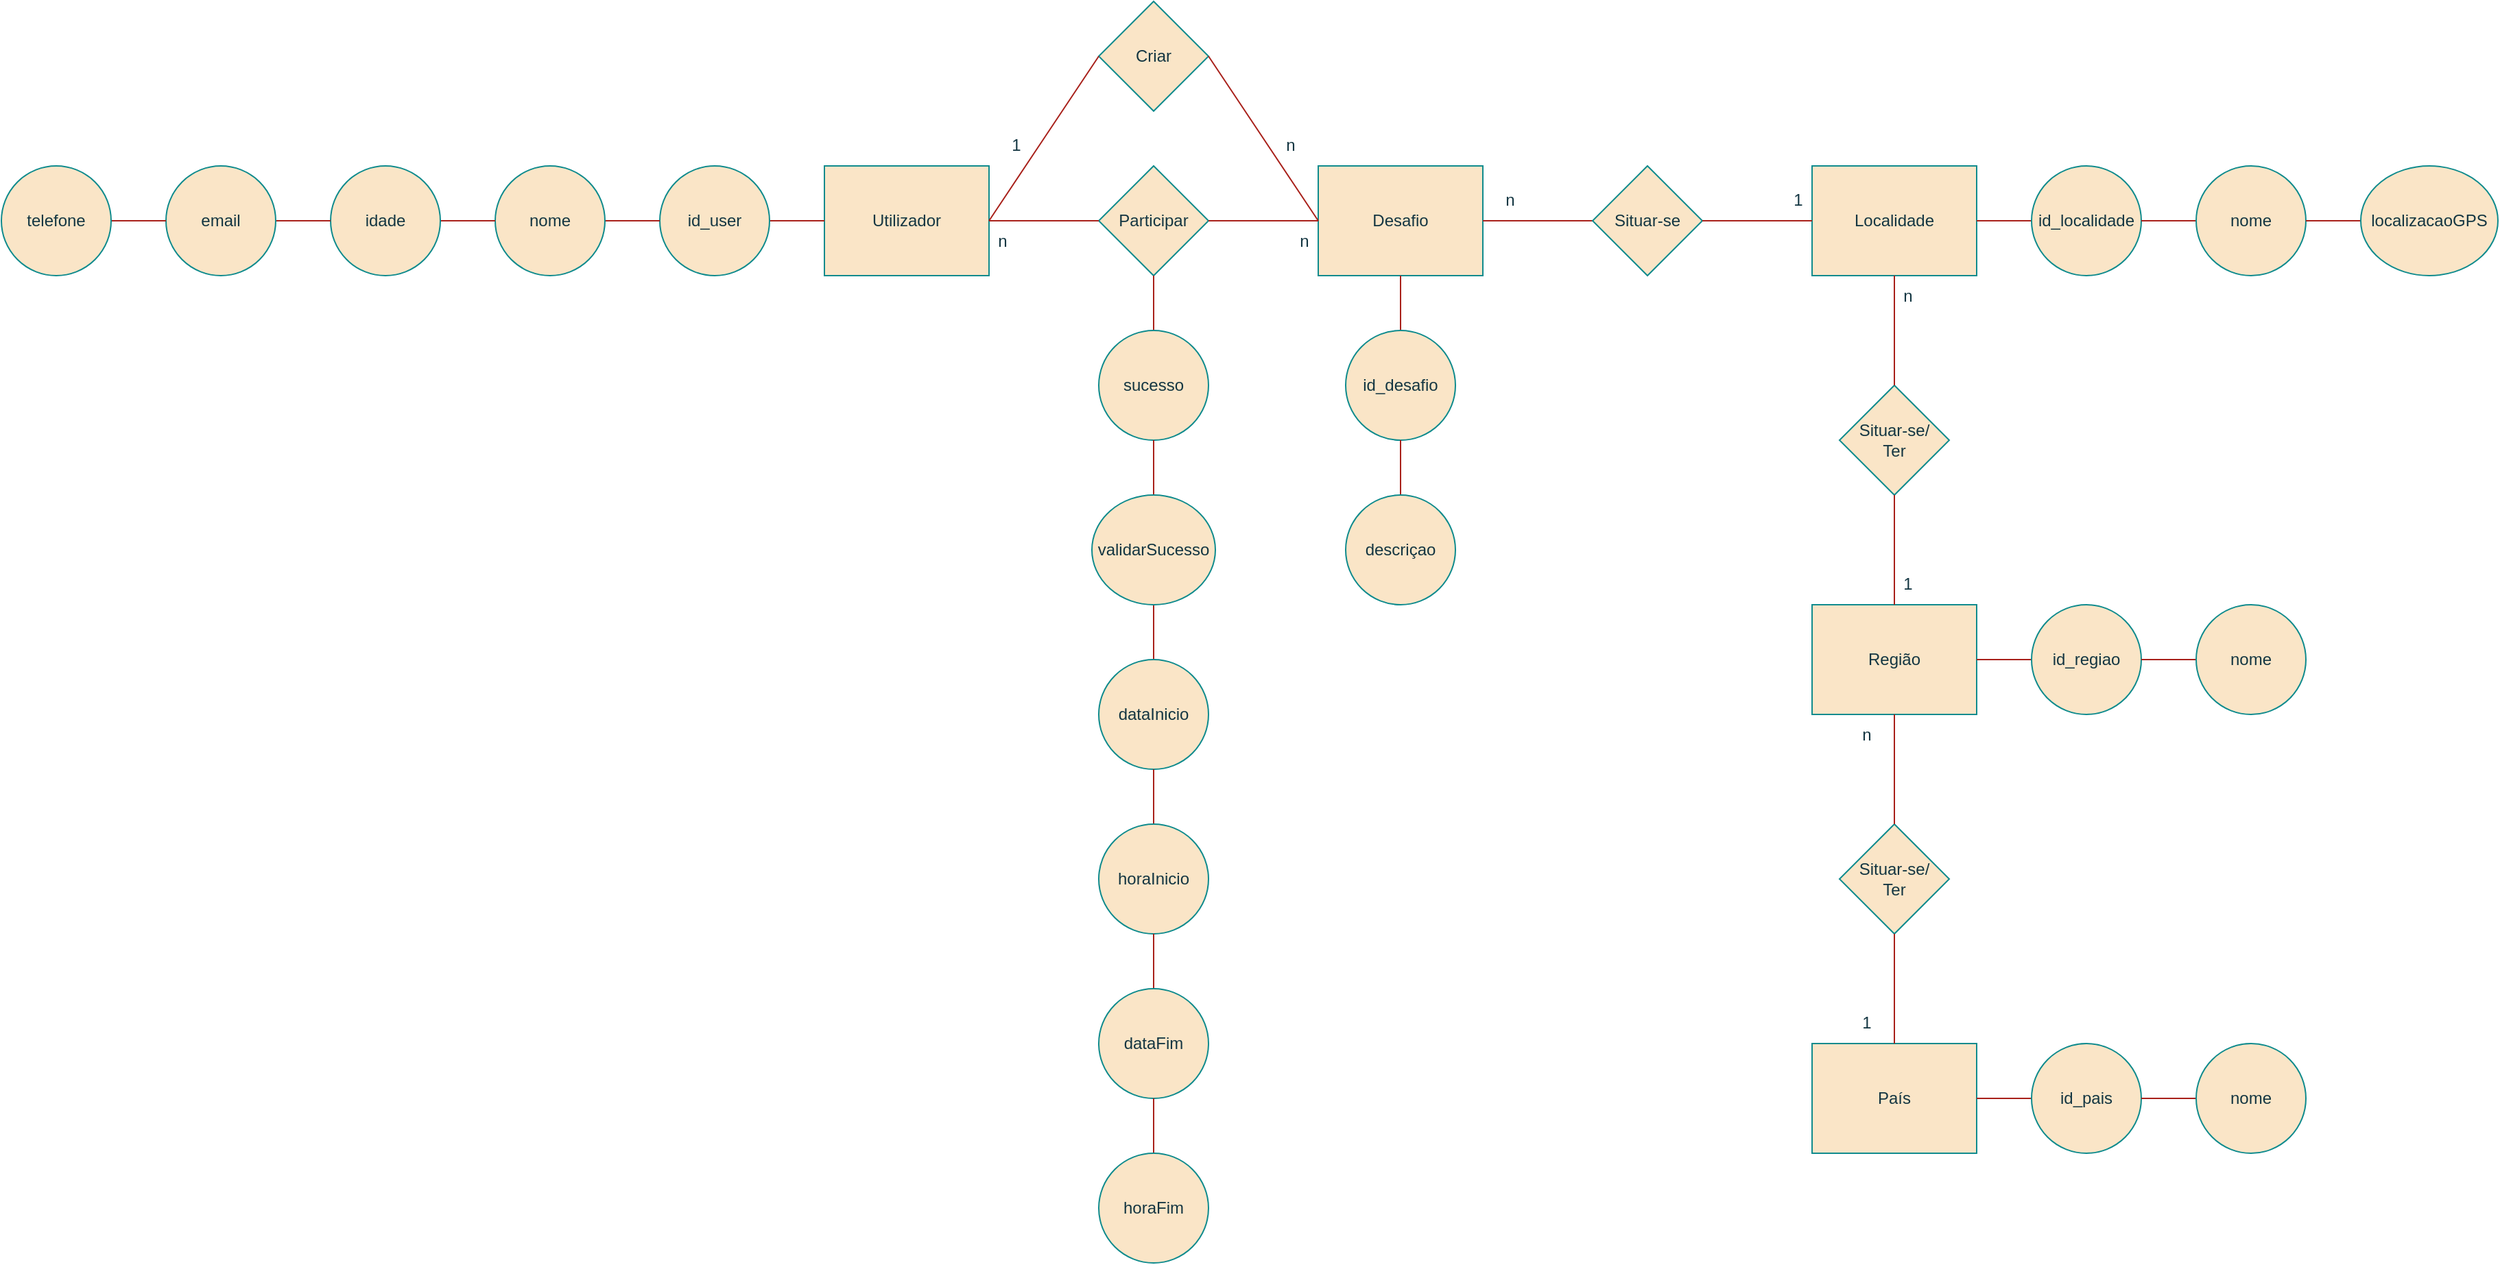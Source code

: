 <mxfile version="22.1.5" type="device">
  <diagram name="Page-1" id="tajsgTH4dyHng_gMF2nl">
    <mxGraphModel dx="1246" dy="694" grid="1" gridSize="10" guides="1" tooltips="1" connect="1" arrows="1" fold="1" page="1" pageScale="1" pageWidth="3300" pageHeight="4681" math="0" shadow="0">
      <root>
        <mxCell id="0" />
        <mxCell id="1" parent="0" />
        <mxCell id="2riaoFkCgRDuT4ozKjDX-1" value="Utilizador" style="rounded=0;whiteSpace=wrap;html=1;fillColor=#FAE5C7;strokeColor=#0F8B8D;labelBackgroundColor=none;fontColor=#143642;" parent="1" vertex="1">
          <mxGeometry x="640" y="1280" width="120" height="80" as="geometry" />
        </mxCell>
        <mxCell id="2riaoFkCgRDuT4ozKjDX-2" value="" style="endArrow=none;html=1;rounded=0;entryX=0;entryY=0.5;entryDx=0;entryDy=0;exitX=1;exitY=0.5;exitDx=0;exitDy=0;labelBackgroundColor=none;strokeColor=#A8201A;fontColor=default;" parent="1" source="2riaoFkCgRDuT4ozKjDX-9" target="2riaoFkCgRDuT4ozKjDX-1" edge="1">
          <mxGeometry width="50" height="50" relative="1" as="geometry">
            <mxPoint x="560" y="1360" as="sourcePoint" />
            <mxPoint x="620" y="1340" as="targetPoint" />
          </mxGeometry>
        </mxCell>
        <mxCell id="2riaoFkCgRDuT4ozKjDX-3" value="Participar" style="rhombus;whiteSpace=wrap;html=1;labelBackgroundColor=none;fillColor=#FAE5C7;strokeColor=#0F8B8D;fontColor=#143642;" parent="1" vertex="1">
          <mxGeometry x="840" y="1280" width="80" height="80" as="geometry" />
        </mxCell>
        <mxCell id="2riaoFkCgRDuT4ozKjDX-4" value="n" style="text;html=1;strokeColor=none;fillColor=none;align=center;verticalAlign=middle;whiteSpace=wrap;rounded=0;labelBackgroundColor=none;fontColor=#143642;" parent="1" vertex="1">
          <mxGeometry x="1110" y="1290" width="60" height="30" as="geometry" />
        </mxCell>
        <mxCell id="2riaoFkCgRDuT4ozKjDX-5" value="Desafio" style="rounded=0;whiteSpace=wrap;html=1;labelBackgroundColor=none;fillColor=#FAE5C7;strokeColor=#0F8B8D;fontColor=#143642;" parent="1" vertex="1">
          <mxGeometry x="1000" y="1280" width="120" height="80" as="geometry" />
        </mxCell>
        <mxCell id="2riaoFkCgRDuT4ozKjDX-6" value="Região" style="rounded=0;whiteSpace=wrap;html=1;labelBackgroundColor=none;fillColor=#FAE5C7;strokeColor=#0F8B8D;fontColor=#143642;" parent="1" vertex="1">
          <mxGeometry x="1360" y="1600" width="120" height="80" as="geometry" />
        </mxCell>
        <mxCell id="2riaoFkCgRDuT4ozKjDX-7" value="País" style="rounded=0;whiteSpace=wrap;html=1;labelBackgroundColor=none;fillColor=#FAE5C7;strokeColor=#0F8B8D;fontColor=#143642;" parent="1" vertex="1">
          <mxGeometry x="1360" y="1920" width="120" height="80" as="geometry" />
        </mxCell>
        <mxCell id="2riaoFkCgRDuT4ozKjDX-8" value="Localidade" style="rounded=0;whiteSpace=wrap;html=1;labelBackgroundColor=none;fillColor=#FAE5C7;strokeColor=#0F8B8D;fontColor=#143642;" parent="1" vertex="1">
          <mxGeometry x="1360" y="1280" width="120" height="80" as="geometry" />
        </mxCell>
        <mxCell id="2riaoFkCgRDuT4ozKjDX-9" value="id_user" style="ellipse;whiteSpace=wrap;html=1;labelBackgroundColor=none;fillColor=#FAE5C7;strokeColor=#0F8B8D;fontColor=#143642;" parent="1" vertex="1">
          <mxGeometry x="520" y="1280" width="80" height="80" as="geometry" />
        </mxCell>
        <mxCell id="2riaoFkCgRDuT4ozKjDX-10" value="" style="endArrow=none;html=1;rounded=0;entryX=0;entryY=0.5;entryDx=0;entryDy=0;exitX=1;exitY=0.5;exitDx=0;exitDy=0;labelBackgroundColor=none;strokeColor=#A8201A;fontColor=default;" parent="1" source="2riaoFkCgRDuT4ozKjDX-11" target="2riaoFkCgRDuT4ozKjDX-9" edge="1">
          <mxGeometry width="50" height="50" relative="1" as="geometry">
            <mxPoint x="440" y="1360" as="sourcePoint" />
            <mxPoint x="520" y="1320" as="targetPoint" />
          </mxGeometry>
        </mxCell>
        <mxCell id="2riaoFkCgRDuT4ozKjDX-11" value="nome" style="ellipse;whiteSpace=wrap;html=1;labelBackgroundColor=none;fillColor=#FAE5C7;strokeColor=#0F8B8D;fontColor=#143642;" parent="1" vertex="1">
          <mxGeometry x="400" y="1280" width="80" height="80" as="geometry" />
        </mxCell>
        <mxCell id="2riaoFkCgRDuT4ozKjDX-12" value="" style="endArrow=none;html=1;rounded=0;entryX=0;entryY=0.5;entryDx=0;entryDy=0;exitX=1;exitY=0.5;exitDx=0;exitDy=0;labelBackgroundColor=none;strokeColor=#A8201A;fontColor=default;" parent="1" source="2riaoFkCgRDuT4ozKjDX-13" target="2riaoFkCgRDuT4ozKjDX-11" edge="1">
          <mxGeometry width="50" height="50" relative="1" as="geometry">
            <mxPoint x="320" y="1360" as="sourcePoint" />
            <mxPoint x="400" y="1320" as="targetPoint" />
          </mxGeometry>
        </mxCell>
        <mxCell id="2riaoFkCgRDuT4ozKjDX-13" value="idade" style="ellipse;whiteSpace=wrap;html=1;labelBackgroundColor=none;fillColor=#FAE5C7;strokeColor=#0F8B8D;fontColor=#143642;" parent="1" vertex="1">
          <mxGeometry x="280" y="1280" width="80" height="80" as="geometry" />
        </mxCell>
        <mxCell id="2riaoFkCgRDuT4ozKjDX-14" value="" style="endArrow=none;html=1;rounded=0;exitX=1;exitY=0.5;exitDx=0;exitDy=0;entryX=0;entryY=0.5;entryDx=0;entryDy=0;labelBackgroundColor=none;strokeColor=#A8201A;fontColor=default;" parent="1" source="2riaoFkCgRDuT4ozKjDX-15" target="2riaoFkCgRDuT4ozKjDX-13" edge="1">
          <mxGeometry width="50" height="50" relative="1" as="geometry">
            <mxPoint x="200" y="1360" as="sourcePoint" />
            <mxPoint x="270" y="1350" as="targetPoint" />
          </mxGeometry>
        </mxCell>
        <mxCell id="2riaoFkCgRDuT4ozKjDX-15" value="email" style="ellipse;whiteSpace=wrap;html=1;labelBackgroundColor=none;fillColor=#FAE5C7;strokeColor=#0F8B8D;fontColor=#143642;" parent="1" vertex="1">
          <mxGeometry x="160" y="1280" width="80" height="80" as="geometry" />
        </mxCell>
        <mxCell id="2riaoFkCgRDuT4ozKjDX-16" value="" style="endArrow=none;html=1;rounded=0;exitX=1;exitY=0.5;exitDx=0;exitDy=0;entryX=0;entryY=0.5;entryDx=0;entryDy=0;labelBackgroundColor=none;strokeColor=#A8201A;fontColor=default;" parent="1" source="2riaoFkCgRDuT4ozKjDX-17" target="2riaoFkCgRDuT4ozKjDX-15" edge="1">
          <mxGeometry width="50" height="50" relative="1" as="geometry">
            <mxPoint x="80" y="1360" as="sourcePoint" />
            <mxPoint x="150" y="1340" as="targetPoint" />
          </mxGeometry>
        </mxCell>
        <mxCell id="2riaoFkCgRDuT4ozKjDX-17" value="telefone" style="ellipse;whiteSpace=wrap;html=1;labelBackgroundColor=none;fillColor=#FAE5C7;strokeColor=#0F8B8D;fontColor=#143642;" parent="1" vertex="1">
          <mxGeometry x="40" y="1280" width="80" height="80" as="geometry" />
        </mxCell>
        <mxCell id="2riaoFkCgRDuT4ozKjDX-18" value="" style="endArrow=none;html=1;rounded=0;entryX=0;entryY=0.5;entryDx=0;entryDy=0;exitX=1;exitY=0.5;exitDx=0;exitDy=0;labelBackgroundColor=none;strokeColor=#A8201A;fontColor=default;" parent="1" source="2riaoFkCgRDuT4ozKjDX-5" target="2riaoFkCgRDuT4ozKjDX-19" edge="1">
          <mxGeometry width="50" height="50" relative="1" as="geometry">
            <mxPoint x="1170" y="1320" as="sourcePoint" />
            <mxPoint x="1070" y="1420" as="targetPoint" />
          </mxGeometry>
        </mxCell>
        <mxCell id="2riaoFkCgRDuT4ozKjDX-19" value="Situar-se" style="rhombus;whiteSpace=wrap;html=1;labelBackgroundColor=none;fillColor=#FAE5C7;strokeColor=#0F8B8D;fontColor=#143642;" parent="1" vertex="1">
          <mxGeometry x="1200" y="1280" width="80" height="80" as="geometry" />
        </mxCell>
        <mxCell id="2riaoFkCgRDuT4ozKjDX-20" value="" style="endArrow=none;html=1;rounded=0;entryX=0;entryY=0.5;entryDx=0;entryDy=0;exitX=1;exitY=0.5;exitDx=0;exitDy=0;labelBackgroundColor=none;strokeColor=#A8201A;fontColor=default;" parent="1" source="2riaoFkCgRDuT4ozKjDX-19" target="2riaoFkCgRDuT4ozKjDX-8" edge="1">
          <mxGeometry width="50" height="50" relative="1" as="geometry">
            <mxPoint x="1150" y="1330" as="sourcePoint" />
            <mxPoint x="1230" y="1330" as="targetPoint" />
          </mxGeometry>
        </mxCell>
        <mxCell id="2riaoFkCgRDuT4ozKjDX-22" value="Situar-se/&lt;br&gt;Ter" style="rhombus;whiteSpace=wrap;html=1;labelBackgroundColor=none;fillColor=#FAE5C7;strokeColor=#0F8B8D;fontColor=#143642;" parent="1" vertex="1">
          <mxGeometry x="1380" y="1440" width="80" height="80" as="geometry" />
        </mxCell>
        <mxCell id="2riaoFkCgRDuT4ozKjDX-26" value="" style="endArrow=none;html=1;rounded=0;entryX=0.5;entryY=0;entryDx=0;entryDy=0;exitX=0.5;exitY=1;exitDx=0;exitDy=0;labelBackgroundColor=none;strokeColor=#A8201A;fontColor=default;" parent="1" source="2riaoFkCgRDuT4ozKjDX-8" target="2riaoFkCgRDuT4ozKjDX-22" edge="1">
          <mxGeometry width="50" height="50" relative="1" as="geometry">
            <mxPoint x="1210" y="1480" as="sourcePoint" />
            <mxPoint x="1310" y="1560" as="targetPoint" />
          </mxGeometry>
        </mxCell>
        <mxCell id="2riaoFkCgRDuT4ozKjDX-27" value="" style="endArrow=none;html=1;rounded=0;entryX=0.5;entryY=0;entryDx=0;entryDy=0;exitX=0.5;exitY=1;exitDx=0;exitDy=0;labelBackgroundColor=none;strokeColor=#A8201A;fontColor=default;" parent="1" source="2riaoFkCgRDuT4ozKjDX-22" target="2riaoFkCgRDuT4ozKjDX-6" edge="1">
          <mxGeometry width="50" height="50" relative="1" as="geometry">
            <mxPoint x="1200" y="1680" as="sourcePoint" />
            <mxPoint x="1300" y="1700" as="targetPoint" />
          </mxGeometry>
        </mxCell>
        <mxCell id="2riaoFkCgRDuT4ozKjDX-29" value="1" style="text;html=1;strokeColor=none;fillColor=none;align=center;verticalAlign=middle;whiteSpace=wrap;rounded=0;labelBackgroundColor=none;fontColor=#143642;" parent="1" vertex="1">
          <mxGeometry x="1320" y="1290" width="60" height="30" as="geometry" />
        </mxCell>
        <mxCell id="2riaoFkCgRDuT4ozKjDX-31" value="n" style="text;html=1;strokeColor=none;fillColor=none;align=center;verticalAlign=middle;whiteSpace=wrap;rounded=0;labelBackgroundColor=none;fontColor=#143642;" parent="1" vertex="1">
          <mxGeometry x="1400" y="1360" width="60" height="30" as="geometry" />
        </mxCell>
        <mxCell id="2riaoFkCgRDuT4ozKjDX-35" value="1" style="text;html=1;strokeColor=none;fillColor=none;align=center;verticalAlign=middle;whiteSpace=wrap;rounded=0;labelBackgroundColor=none;fontColor=#143642;" parent="1" vertex="1">
          <mxGeometry x="1400" y="1570" width="60" height="30" as="geometry" />
        </mxCell>
        <mxCell id="2riaoFkCgRDuT4ozKjDX-36" value="" style="endArrow=none;html=1;rounded=0;entryX=0;entryY=0.5;entryDx=0;entryDy=0;exitX=1;exitY=0.5;exitDx=0;exitDy=0;labelBackgroundColor=none;strokeColor=#A8201A;fontColor=default;" parent="1" source="2riaoFkCgRDuT4ozKjDX-1" target="2riaoFkCgRDuT4ozKjDX-3" edge="1">
          <mxGeometry width="50" height="50" relative="1" as="geometry">
            <mxPoint x="610" y="1330" as="sourcePoint" />
            <mxPoint x="650" y="1330" as="targetPoint" />
          </mxGeometry>
        </mxCell>
        <mxCell id="2riaoFkCgRDuT4ozKjDX-37" value="" style="endArrow=none;html=1;rounded=0;entryX=0;entryY=0.5;entryDx=0;entryDy=0;exitX=1;exitY=0.5;exitDx=0;exitDy=0;labelBackgroundColor=none;strokeColor=#A8201A;fontColor=default;" parent="1" source="2riaoFkCgRDuT4ozKjDX-3" target="2riaoFkCgRDuT4ozKjDX-5" edge="1">
          <mxGeometry width="50" height="50" relative="1" as="geometry">
            <mxPoint x="770" y="1330" as="sourcePoint" />
            <mxPoint x="850" y="1330" as="targetPoint" />
          </mxGeometry>
        </mxCell>
        <mxCell id="2riaoFkCgRDuT4ozKjDX-38" value="n" style="text;html=1;strokeColor=none;fillColor=none;align=center;verticalAlign=middle;whiteSpace=wrap;rounded=0;labelBackgroundColor=none;fontColor=#143642;" parent="1" vertex="1">
          <mxGeometry x="740" y="1320" width="60" height="30" as="geometry" />
        </mxCell>
        <mxCell id="2riaoFkCgRDuT4ozKjDX-39" value="n" style="text;html=1;strokeColor=none;fillColor=none;align=center;verticalAlign=middle;whiteSpace=wrap;rounded=0;labelBackgroundColor=none;fontColor=#143642;" parent="1" vertex="1">
          <mxGeometry x="960" y="1320" width="60" height="30" as="geometry" />
        </mxCell>
        <mxCell id="2riaoFkCgRDuT4ozKjDX-41" value="Criar" style="rhombus;whiteSpace=wrap;html=1;labelBackgroundColor=none;fillColor=#FAE5C7;strokeColor=#0F8B8D;fontColor=#143642;" parent="1" vertex="1">
          <mxGeometry x="840" y="1160" width="80" height="80" as="geometry" />
        </mxCell>
        <mxCell id="2riaoFkCgRDuT4ozKjDX-42" value="" style="endArrow=none;html=1;rounded=0;entryX=0;entryY=0.5;entryDx=0;entryDy=0;exitX=1;exitY=0.5;exitDx=0;exitDy=0;labelBackgroundColor=none;strokeColor=#A8201A;fontColor=default;" parent="1" source="2riaoFkCgRDuT4ozKjDX-1" target="2riaoFkCgRDuT4ozKjDX-41" edge="1">
          <mxGeometry width="50" height="50" relative="1" as="geometry">
            <mxPoint x="770" y="1330" as="sourcePoint" />
            <mxPoint x="850" y="1330" as="targetPoint" />
          </mxGeometry>
        </mxCell>
        <mxCell id="2riaoFkCgRDuT4ozKjDX-43" value="" style="endArrow=none;html=1;rounded=0;entryX=1;entryY=0.5;entryDx=0;entryDy=0;exitX=0;exitY=0.5;exitDx=0;exitDy=0;labelBackgroundColor=none;strokeColor=#A8201A;fontColor=default;" parent="1" source="2riaoFkCgRDuT4ozKjDX-5" target="2riaoFkCgRDuT4ozKjDX-41" edge="1">
          <mxGeometry width="50" height="50" relative="1" as="geometry">
            <mxPoint x="770" y="1330" as="sourcePoint" />
            <mxPoint x="850" y="1210" as="targetPoint" />
          </mxGeometry>
        </mxCell>
        <mxCell id="2riaoFkCgRDuT4ozKjDX-44" value="1" style="text;html=1;strokeColor=none;fillColor=none;align=center;verticalAlign=middle;whiteSpace=wrap;rounded=0;labelBackgroundColor=none;fontColor=#143642;" parent="1" vertex="1">
          <mxGeometry x="750" y="1250" width="60" height="30" as="geometry" />
        </mxCell>
        <mxCell id="2riaoFkCgRDuT4ozKjDX-45" value="n" style="text;html=1;strokeColor=none;fillColor=none;align=center;verticalAlign=middle;whiteSpace=wrap;rounded=0;labelBackgroundColor=none;fontColor=#143642;" parent="1" vertex="1">
          <mxGeometry x="950" y="1250" width="60" height="30" as="geometry" />
        </mxCell>
        <mxCell id="2riaoFkCgRDuT4ozKjDX-46" value="" style="endArrow=none;html=1;rounded=0;exitX=0.5;exitY=1;exitDx=0;exitDy=0;entryX=0.5;entryY=0;entryDx=0;entryDy=0;labelBackgroundColor=none;strokeColor=#A8201A;fontColor=default;" parent="1" source="2riaoFkCgRDuT4ozKjDX-5" target="2riaoFkCgRDuT4ozKjDX-60" edge="1">
          <mxGeometry width="50" height="50" relative="1" as="geometry">
            <mxPoint x="1020" y="1424.5" as="sourcePoint" />
            <mxPoint x="1060" y="1430" as="targetPoint" />
          </mxGeometry>
        </mxCell>
        <mxCell id="2riaoFkCgRDuT4ozKjDX-48" value="" style="endArrow=none;html=1;rounded=0;exitX=1;exitY=0.5;exitDx=0;exitDy=0;entryX=0;entryY=0.5;entryDx=0;entryDy=0;labelBackgroundColor=none;strokeColor=#A8201A;fontColor=default;" parent="1" source="2riaoFkCgRDuT4ozKjDX-8" target="2riaoFkCgRDuT4ozKjDX-49" edge="1">
          <mxGeometry width="50" height="50" relative="1" as="geometry">
            <mxPoint x="1530" y="1340" as="sourcePoint" />
            <mxPoint x="1530" y="1320" as="targetPoint" />
          </mxGeometry>
        </mxCell>
        <mxCell id="2riaoFkCgRDuT4ozKjDX-49" value="id_localidade" style="ellipse;whiteSpace=wrap;html=1;labelBackgroundColor=none;fillColor=#FAE5C7;strokeColor=#0F8B8D;fontColor=#143642;" parent="1" vertex="1">
          <mxGeometry x="1520" y="1280" width="80" height="80" as="geometry" />
        </mxCell>
        <mxCell id="2riaoFkCgRDuT4ozKjDX-50" value="" style="endArrow=none;html=1;rounded=0;exitX=1;exitY=0.5;exitDx=0;exitDy=0;entryX=0;entryY=0.5;entryDx=0;entryDy=0;labelBackgroundColor=none;strokeColor=#A8201A;fontColor=default;" parent="1" source="2riaoFkCgRDuT4ozKjDX-49" target="2riaoFkCgRDuT4ozKjDX-51" edge="1">
          <mxGeometry width="50" height="50" relative="1" as="geometry">
            <mxPoint x="1600" y="1320" as="sourcePoint" />
            <mxPoint x="1650" y="1320" as="targetPoint" />
          </mxGeometry>
        </mxCell>
        <mxCell id="2riaoFkCgRDuT4ozKjDX-51" value="nome" style="ellipse;whiteSpace=wrap;html=1;labelBackgroundColor=none;fillColor=#FAE5C7;strokeColor=#0F8B8D;fontColor=#143642;" parent="1" vertex="1">
          <mxGeometry x="1640" y="1280" width="80" height="80" as="geometry" />
        </mxCell>
        <mxCell id="2riaoFkCgRDuT4ozKjDX-52" value="" style="endArrow=none;html=1;rounded=0;exitX=1;exitY=0.5;exitDx=0;exitDy=0;entryX=0;entryY=0.5;entryDx=0;entryDy=0;labelBackgroundColor=none;strokeColor=#A8201A;fontColor=default;" parent="1" source="2riaoFkCgRDuT4ozKjDX-6" target="2riaoFkCgRDuT4ozKjDX-53" edge="1">
          <mxGeometry width="50" height="50" relative="1" as="geometry">
            <mxPoint x="1480" y="1640" as="sourcePoint" />
            <mxPoint x="1530" y="1640" as="targetPoint" />
          </mxGeometry>
        </mxCell>
        <mxCell id="2riaoFkCgRDuT4ozKjDX-53" value="id_regiao" style="ellipse;whiteSpace=wrap;html=1;labelBackgroundColor=none;fillColor=#FAE5C7;strokeColor=#0F8B8D;fontColor=#143642;" parent="1" vertex="1">
          <mxGeometry x="1520" y="1600" width="80" height="80" as="geometry" />
        </mxCell>
        <mxCell id="2riaoFkCgRDuT4ozKjDX-54" value="" style="endArrow=none;html=1;rounded=0;exitX=1;exitY=0.5;exitDx=0;exitDy=0;entryX=0;entryY=0.5;entryDx=0;entryDy=0;labelBackgroundColor=none;strokeColor=#A8201A;fontColor=default;" parent="1" source="2riaoFkCgRDuT4ozKjDX-53" target="2riaoFkCgRDuT4ozKjDX-55" edge="1">
          <mxGeometry width="50" height="50" relative="1" as="geometry">
            <mxPoint x="1600" y="1640" as="sourcePoint" />
            <mxPoint x="1650" y="1640" as="targetPoint" />
          </mxGeometry>
        </mxCell>
        <mxCell id="2riaoFkCgRDuT4ozKjDX-55" value="nome" style="ellipse;whiteSpace=wrap;html=1;labelBackgroundColor=none;fillColor=#FAE5C7;strokeColor=#0F8B8D;fontColor=#143642;" parent="1" vertex="1">
          <mxGeometry x="1640" y="1600" width="80" height="80" as="geometry" />
        </mxCell>
        <mxCell id="2riaoFkCgRDuT4ozKjDX-56" value="" style="endArrow=none;html=1;rounded=0;exitX=1;exitY=0.5;exitDx=0;exitDy=0;entryX=0;entryY=0.5;entryDx=0;entryDy=0;labelBackgroundColor=none;strokeColor=#A8201A;fontColor=default;" parent="1" target="2riaoFkCgRDuT4ozKjDX-57" edge="1">
          <mxGeometry width="50" height="50" relative="1" as="geometry">
            <mxPoint x="1480" y="1960" as="sourcePoint" />
            <mxPoint x="1530" y="1960" as="targetPoint" />
          </mxGeometry>
        </mxCell>
        <mxCell id="2riaoFkCgRDuT4ozKjDX-57" value="id_pais" style="ellipse;whiteSpace=wrap;html=1;labelBackgroundColor=none;fillColor=#FAE5C7;strokeColor=#0F8B8D;fontColor=#143642;" parent="1" vertex="1">
          <mxGeometry x="1520" y="1920" width="80" height="80" as="geometry" />
        </mxCell>
        <mxCell id="2riaoFkCgRDuT4ozKjDX-58" value="" style="endArrow=none;html=1;rounded=0;exitX=1;exitY=0.5;exitDx=0;exitDy=0;entryX=0;entryY=0.5;entryDx=0;entryDy=0;labelBackgroundColor=none;strokeColor=#A8201A;fontColor=default;" parent="1" source="2riaoFkCgRDuT4ozKjDX-57" target="2riaoFkCgRDuT4ozKjDX-59" edge="1">
          <mxGeometry width="50" height="50" relative="1" as="geometry">
            <mxPoint x="1600" y="1960" as="sourcePoint" />
            <mxPoint x="1650" y="1960" as="targetPoint" />
          </mxGeometry>
        </mxCell>
        <mxCell id="2riaoFkCgRDuT4ozKjDX-59" value="nome" style="ellipse;whiteSpace=wrap;html=1;labelBackgroundColor=none;fillColor=#FAE5C7;strokeColor=#0F8B8D;fontColor=#143642;" parent="1" vertex="1">
          <mxGeometry x="1640" y="1920" width="80" height="80" as="geometry" />
        </mxCell>
        <mxCell id="2riaoFkCgRDuT4ozKjDX-60" value="id_desafio" style="ellipse;whiteSpace=wrap;html=1;labelBackgroundColor=none;fillColor=#FAE5C7;strokeColor=#0F8B8D;fontColor=#143642;" parent="1" vertex="1">
          <mxGeometry x="1020" y="1400" width="80" height="80" as="geometry" />
        </mxCell>
        <mxCell id="2riaoFkCgRDuT4ozKjDX-61" value="" style="endArrow=none;html=1;rounded=0;exitX=0.5;exitY=1;exitDx=0;exitDy=0;entryX=0.5;entryY=0;entryDx=0;entryDy=0;labelBackgroundColor=none;strokeColor=#A8201A;fontColor=default;" parent="1" source="2riaoFkCgRDuT4ozKjDX-60" target="2riaoFkCgRDuT4ozKjDX-62" edge="1">
          <mxGeometry width="50" height="50" relative="1" as="geometry">
            <mxPoint x="1060" y="1480" as="sourcePoint" />
            <mxPoint x="1060" y="1550" as="targetPoint" />
          </mxGeometry>
        </mxCell>
        <mxCell id="2riaoFkCgRDuT4ozKjDX-62" value="descriçao" style="ellipse;whiteSpace=wrap;html=1;labelBackgroundColor=none;fillColor=#FAE5C7;strokeColor=#0F8B8D;fontColor=#143642;" parent="1" vertex="1">
          <mxGeometry x="1020" y="1520" width="80" height="80" as="geometry" />
        </mxCell>
        <mxCell id="2riaoFkCgRDuT4ozKjDX-63" value="" style="endArrow=none;html=1;rounded=0;exitX=0.5;exitY=1;exitDx=0;exitDy=0;entryX=0.5;entryY=0;entryDx=0;entryDy=0;labelBackgroundColor=none;strokeColor=#A8201A;fontColor=default;" parent="1" source="2riaoFkCgRDuT4ozKjDX-3" target="2riaoFkCgRDuT4ozKjDX-64" edge="1">
          <mxGeometry width="50" height="50" relative="1" as="geometry">
            <mxPoint x="880" y="1360" as="sourcePoint" />
            <mxPoint x="880" y="1430" as="targetPoint" />
          </mxGeometry>
        </mxCell>
        <mxCell id="2riaoFkCgRDuT4ozKjDX-64" value="sucesso" style="ellipse;whiteSpace=wrap;html=1;labelBackgroundColor=none;fillColor=#FAE5C7;strokeColor=#0F8B8D;fontColor=#143642;" parent="1" vertex="1">
          <mxGeometry x="840" y="1400" width="80" height="80" as="geometry" />
        </mxCell>
        <mxCell id="2riaoFkCgRDuT4ozKjDX-65" value="" style="endArrow=none;html=1;rounded=0;entryX=0.5;entryY=0;entryDx=0;entryDy=0;exitX=0.5;exitY=1;exitDx=0;exitDy=0;labelBackgroundColor=none;strokeColor=#A8201A;fontColor=default;" parent="1" source="2riaoFkCgRDuT4ozKjDX-76" target="2riaoFkCgRDuT4ozKjDX-66" edge="1">
          <mxGeometry width="50" height="50" relative="1" as="geometry">
            <mxPoint x="830" y="1780" as="sourcePoint" />
            <mxPoint x="880" y="1830" as="targetPoint" />
          </mxGeometry>
        </mxCell>
        <mxCell id="2riaoFkCgRDuT4ozKjDX-66" value="dataInicio" style="ellipse;whiteSpace=wrap;html=1;labelBackgroundColor=none;fillColor=#FAE5C7;strokeColor=#0F8B8D;fontColor=#143642;" parent="1" vertex="1">
          <mxGeometry x="840" y="1640" width="80" height="80" as="geometry" />
        </mxCell>
        <mxCell id="2riaoFkCgRDuT4ozKjDX-67" value="" style="endArrow=none;html=1;rounded=0;exitX=0.5;exitY=1;exitDx=0;exitDy=0;entryX=0.5;entryY=0;entryDx=0;entryDy=0;labelBackgroundColor=none;strokeColor=#A8201A;fontColor=default;" parent="1" source="2riaoFkCgRDuT4ozKjDX-66" target="2riaoFkCgRDuT4ozKjDX-68" edge="1">
          <mxGeometry width="50" height="50" relative="1" as="geometry">
            <mxPoint x="880" y="1720" as="sourcePoint" />
            <mxPoint x="880" y="1790" as="targetPoint" />
          </mxGeometry>
        </mxCell>
        <mxCell id="2riaoFkCgRDuT4ozKjDX-68" value="horaInicio" style="ellipse;whiteSpace=wrap;html=1;labelBackgroundColor=none;fillColor=#FAE5C7;strokeColor=#0F8B8D;fontColor=#143642;" parent="1" vertex="1">
          <mxGeometry x="840" y="1760" width="80" height="80" as="geometry" />
        </mxCell>
        <mxCell id="2riaoFkCgRDuT4ozKjDX-69" value="" style="endArrow=none;html=1;rounded=0;exitX=0.5;exitY=1;exitDx=0;exitDy=0;entryX=0.5;entryY=0;entryDx=0;entryDy=0;labelBackgroundColor=none;strokeColor=#A8201A;fontColor=default;" parent="1" target="2riaoFkCgRDuT4ozKjDX-70" edge="1">
          <mxGeometry width="50" height="50" relative="1" as="geometry">
            <mxPoint x="880" y="1840" as="sourcePoint" />
            <mxPoint x="880" y="1910" as="targetPoint" />
          </mxGeometry>
        </mxCell>
        <mxCell id="2riaoFkCgRDuT4ozKjDX-70" value="dataFim" style="ellipse;whiteSpace=wrap;html=1;labelBackgroundColor=none;fillColor=#FAE5C7;strokeColor=#0F8B8D;fontColor=#143642;" parent="1" vertex="1">
          <mxGeometry x="840" y="1880" width="80" height="80" as="geometry" />
        </mxCell>
        <mxCell id="2riaoFkCgRDuT4ozKjDX-71" value="" style="endArrow=none;html=1;rounded=0;exitX=0.5;exitY=1;exitDx=0;exitDy=0;entryX=0.5;entryY=0;entryDx=0;entryDy=0;labelBackgroundColor=none;strokeColor=#A8201A;fontColor=default;" parent="1" source="2riaoFkCgRDuT4ozKjDX-70" target="2riaoFkCgRDuT4ozKjDX-72" edge="1">
          <mxGeometry width="50" height="50" relative="1" as="geometry">
            <mxPoint x="880" y="1960" as="sourcePoint" />
            <mxPoint x="880" y="2030" as="targetPoint" />
          </mxGeometry>
        </mxCell>
        <mxCell id="2riaoFkCgRDuT4ozKjDX-72" value="horaFim" style="ellipse;whiteSpace=wrap;html=1;labelBackgroundColor=none;fillColor=#FAE5C7;strokeColor=#0F8B8D;fontColor=#143642;" parent="1" vertex="1">
          <mxGeometry x="840" y="2000" width="80" height="80" as="geometry" />
        </mxCell>
        <mxCell id="2riaoFkCgRDuT4ozKjDX-75" value="" style="endArrow=none;html=1;rounded=0;exitX=0.5;exitY=1;exitDx=0;exitDy=0;entryX=0.5;entryY=0;entryDx=0;entryDy=0;labelBackgroundColor=none;strokeColor=#A8201A;fontColor=default;" parent="1" source="2riaoFkCgRDuT4ozKjDX-64" target="2riaoFkCgRDuT4ozKjDX-76" edge="1">
          <mxGeometry width="50" height="50" relative="1" as="geometry">
            <mxPoint x="880" y="1480" as="sourcePoint" />
            <mxPoint x="880" y="1550" as="targetPoint" />
          </mxGeometry>
        </mxCell>
        <mxCell id="2riaoFkCgRDuT4ozKjDX-76" value="validarSucesso" style="ellipse;whiteSpace=wrap;html=1;labelBackgroundColor=none;fillColor=#FAE5C7;strokeColor=#0F8B8D;fontColor=#143642;" parent="1" vertex="1">
          <mxGeometry x="835" y="1520" width="90" height="80" as="geometry" />
        </mxCell>
        <mxCell id="eWHumccXY5G5uVtTV75Z-3" value="Situar-se/&lt;br&gt;Ter" style="rhombus;whiteSpace=wrap;html=1;labelBackgroundColor=none;fillColor=#FAE5C7;strokeColor=#0F8B8D;fontColor=#143642;" parent="1" vertex="1">
          <mxGeometry x="1380" y="1760" width="80" height="80" as="geometry" />
        </mxCell>
        <mxCell id="eWHumccXY5G5uVtTV75Z-4" value="" style="endArrow=none;html=1;rounded=0;entryX=0.5;entryY=0;entryDx=0;entryDy=0;exitX=0.5;exitY=1;exitDx=0;exitDy=0;labelBackgroundColor=none;strokeColor=#A8201A;fontColor=default;" parent="1" source="2riaoFkCgRDuT4ozKjDX-6" target="eWHumccXY5G5uVtTV75Z-3" edge="1">
          <mxGeometry width="50" height="50" relative="1" as="geometry">
            <mxPoint x="1270" y="1670" as="sourcePoint" />
            <mxPoint x="1160" y="1870" as="targetPoint" />
          </mxGeometry>
        </mxCell>
        <mxCell id="eWHumccXY5G5uVtTV75Z-5" value="" style="endArrow=none;html=1;rounded=0;entryX=0.5;entryY=0;entryDx=0;entryDy=0;exitX=0.5;exitY=1;exitDx=0;exitDy=0;labelBackgroundColor=none;strokeColor=#A8201A;fontColor=default;" parent="1" source="eWHumccXY5G5uVtTV75Z-3" target="2riaoFkCgRDuT4ozKjDX-7" edge="1">
          <mxGeometry width="50" height="50" relative="1" as="geometry">
            <mxPoint x="1050" y="1990" as="sourcePoint" />
            <mxPoint x="1270" y="1910" as="targetPoint" />
          </mxGeometry>
        </mxCell>
        <mxCell id="eWHumccXY5G5uVtTV75Z-6" value="n" style="text;html=1;strokeColor=none;fillColor=none;align=center;verticalAlign=middle;whiteSpace=wrap;rounded=0;labelBackgroundColor=none;fontColor=#143642;" parent="1" vertex="1">
          <mxGeometry x="1370" y="1680" width="60" height="30" as="geometry" />
        </mxCell>
        <mxCell id="eWHumccXY5G5uVtTV75Z-7" value="1" style="text;html=1;strokeColor=none;fillColor=none;align=center;verticalAlign=middle;whiteSpace=wrap;rounded=0;labelBackgroundColor=none;fontColor=#143642;" parent="1" vertex="1">
          <mxGeometry x="1370" y="1890" width="60" height="30" as="geometry" />
        </mxCell>
        <mxCell id="WWU5L2h-9N9tsZXrCsHV-1" value="" style="endArrow=none;html=1;rounded=0;exitX=1;exitY=0.5;exitDx=0;exitDy=0;entryX=0;entryY=0.5;entryDx=0;entryDy=0;labelBackgroundColor=none;strokeColor=#A8201A;fontColor=default;" parent="1" source="2riaoFkCgRDuT4ozKjDX-51" target="WWU5L2h-9N9tsZXrCsHV-2" edge="1">
          <mxGeometry width="50" height="50" relative="1" as="geometry">
            <mxPoint x="1780" y="1320" as="sourcePoint" />
            <mxPoint x="1830" y="1320" as="targetPoint" />
          </mxGeometry>
        </mxCell>
        <mxCell id="WWU5L2h-9N9tsZXrCsHV-2" value="localizacaoGPS" style="ellipse;whiteSpace=wrap;html=1;labelBackgroundColor=none;fillColor=#FAE5C7;strokeColor=#0F8B8D;fontColor=#143642;" parent="1" vertex="1">
          <mxGeometry x="1760" y="1280" width="100" height="80" as="geometry" />
        </mxCell>
      </root>
    </mxGraphModel>
  </diagram>
</mxfile>
